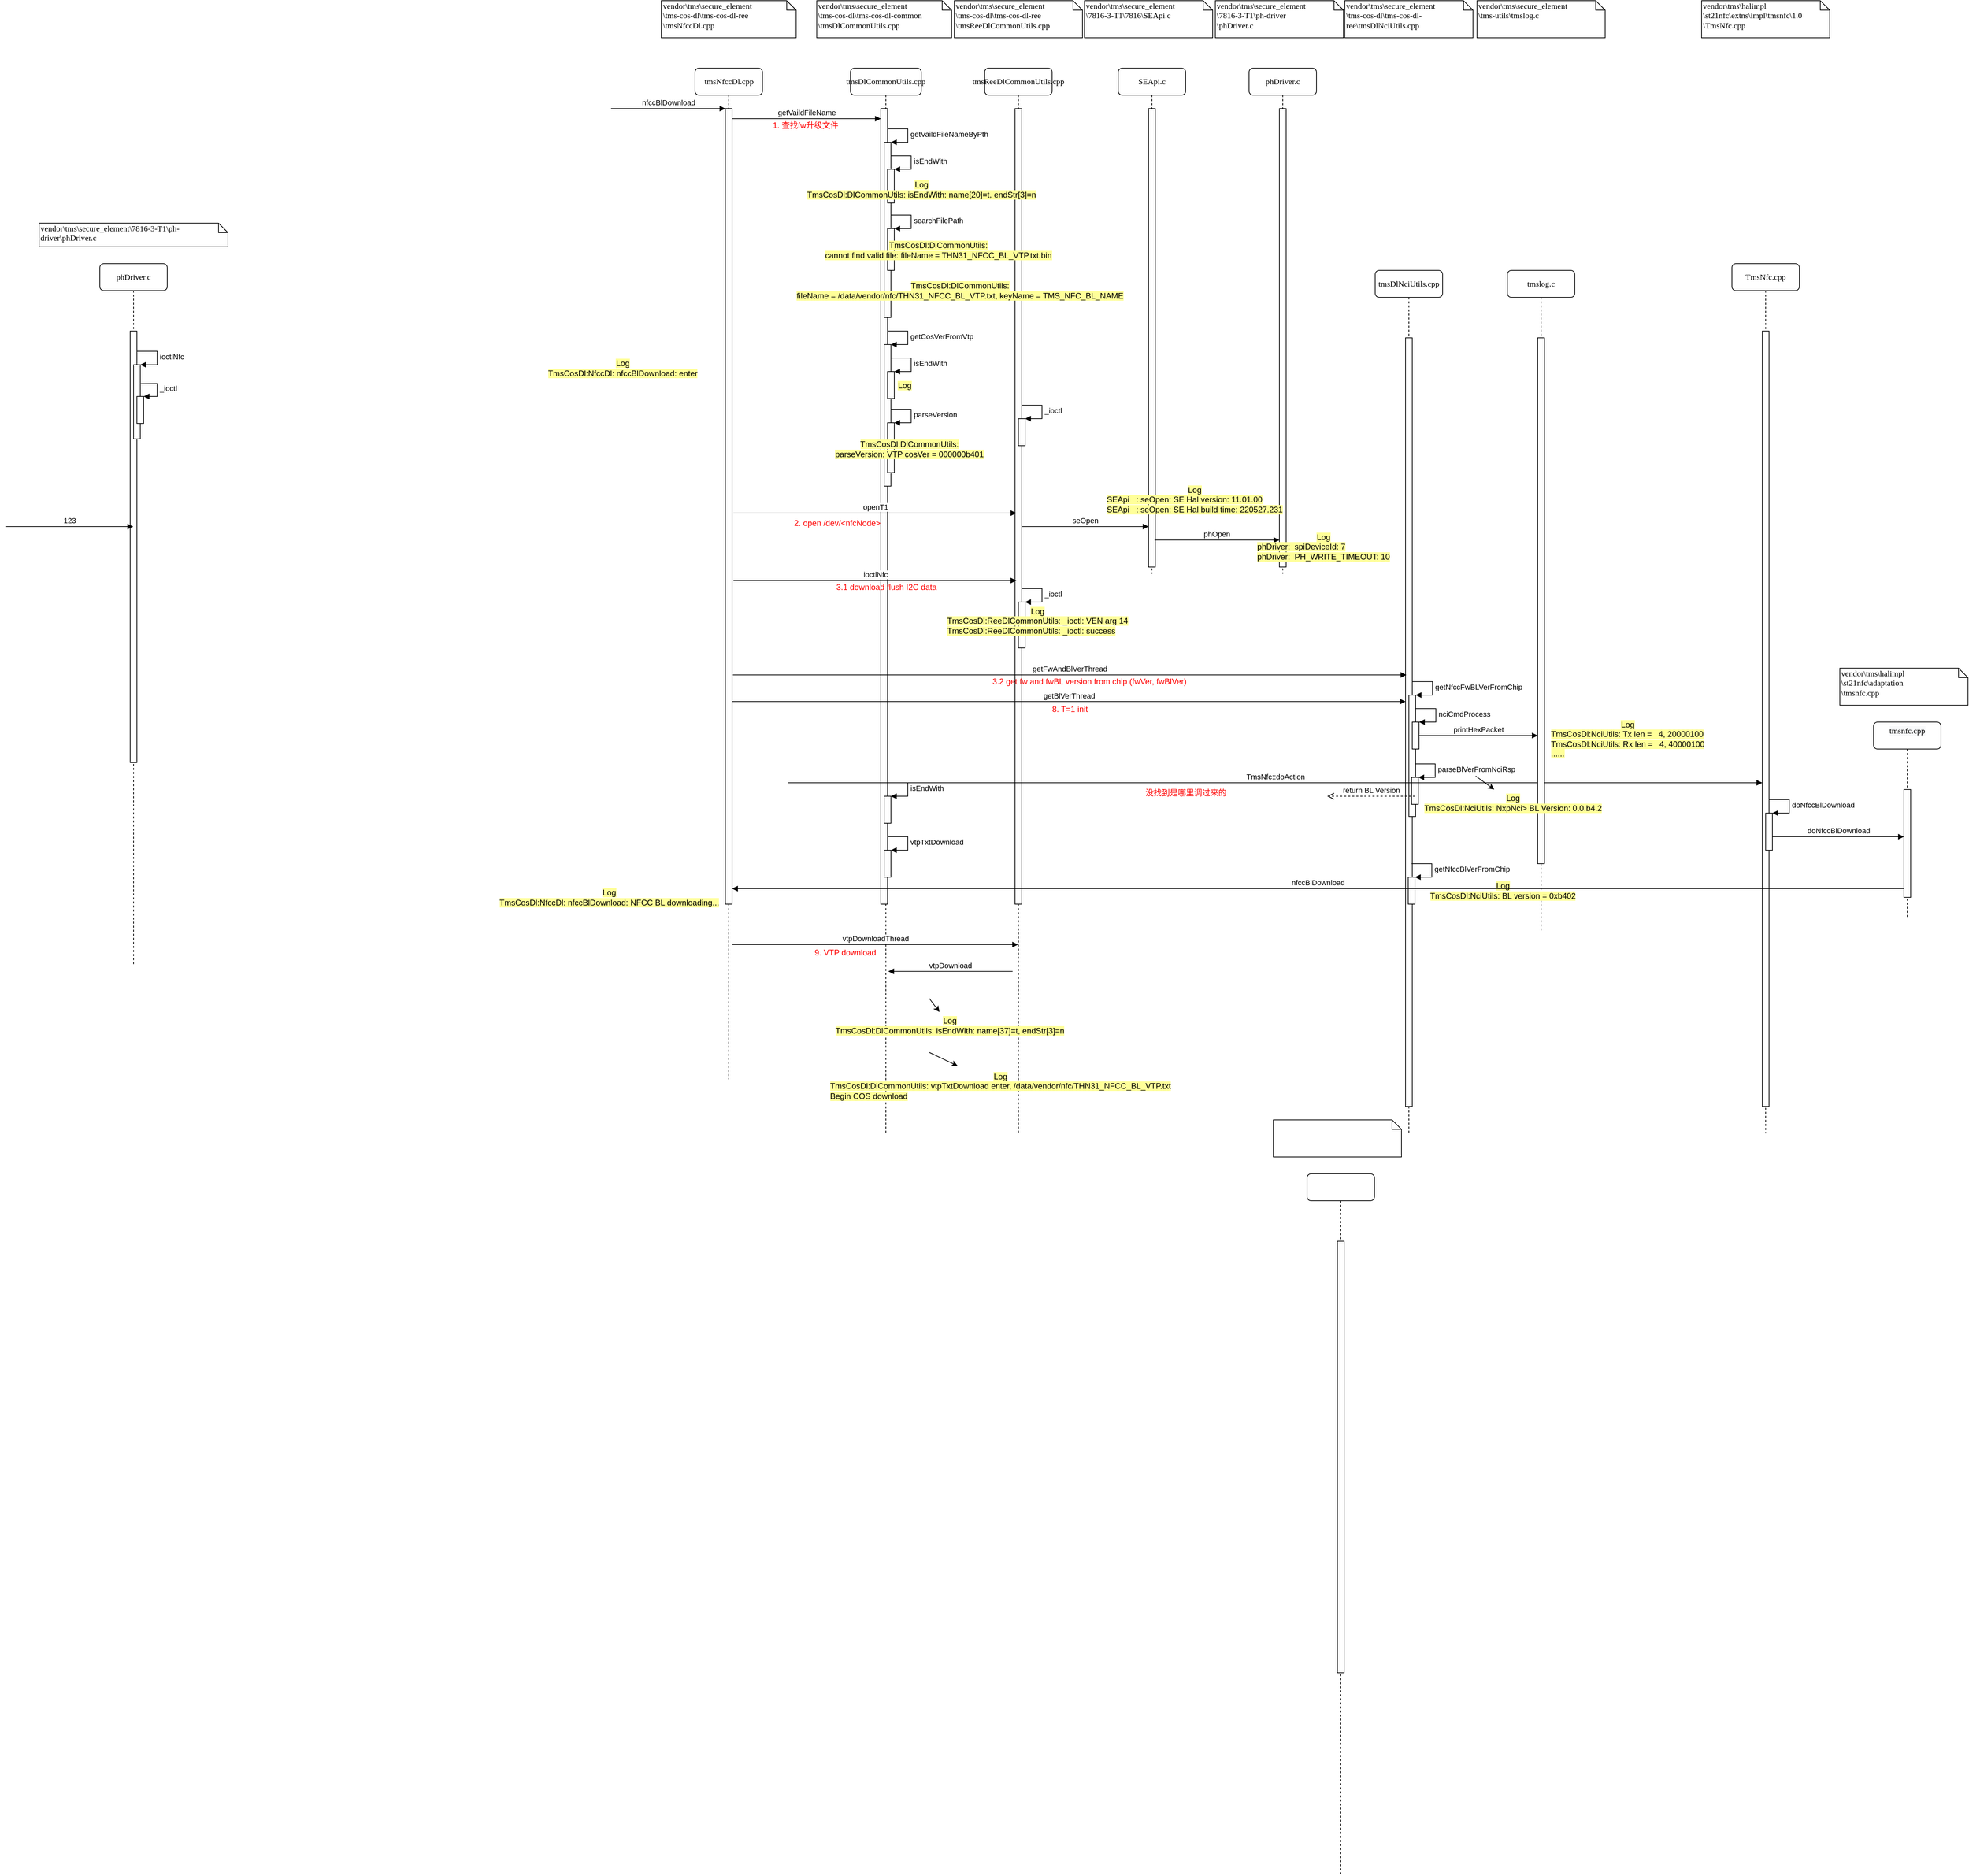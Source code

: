 <mxfile version="20.0.4" type="github">
  <diagram name="Page-1" id="13e1069c-82ec-6db2-03f1-153e76fe0fe0">
    <mxGraphModel dx="3385" dy="1491" grid="1" gridSize="10" guides="1" tooltips="1" connect="1" arrows="1" fold="1" page="1" pageScale="1" pageWidth="1100" pageHeight="850" background="none" math="0" shadow="0">
      <root>
        <mxCell id="0" />
        <mxCell id="1" parent="0" />
        <mxCell id="6wgtEtR7sXNdbjSEoORC-1" value="tmsReeDlCommonUtils.cpp" style="shape=umlLifeline;perimeter=lifelinePerimeter;whiteSpace=wrap;html=1;container=1;collapsible=0;recursiveResize=0;outlineConnect=0;rounded=1;shadow=0;comic=0;labelBackgroundColor=none;strokeWidth=1;fontFamily=Verdana;fontSize=12;align=center;" parent="1" vertex="1">
          <mxGeometry x="-628" y="-500" width="100" height="1580" as="geometry" />
        </mxCell>
        <mxCell id="6wgtEtR7sXNdbjSEoORC-2" value="" style="html=1;points=[];perimeter=orthogonalPerimeter;rounded=0;shadow=0;comic=0;labelBackgroundColor=none;strokeWidth=1;fontFamily=Verdana;fontSize=12;align=center;" parent="6wgtEtR7sXNdbjSEoORC-1" vertex="1">
          <mxGeometry x="45" y="60" width="10" height="1180" as="geometry" />
        </mxCell>
        <mxCell id="6wgtEtR7sXNdbjSEoORC-88" value="" style="html=1;points=[];perimeter=orthogonalPerimeter;" parent="6wgtEtR7sXNdbjSEoORC-1" vertex="1">
          <mxGeometry x="50" y="520" width="10" height="40" as="geometry" />
        </mxCell>
        <mxCell id="6wgtEtR7sXNdbjSEoORC-89" value="_ioctl" style="edgeStyle=orthogonalEdgeStyle;html=1;align=left;spacingLeft=2;endArrow=block;rounded=0;entryX=1;entryY=0;" parent="6wgtEtR7sXNdbjSEoORC-1" target="6wgtEtR7sXNdbjSEoORC-88" edge="1">
          <mxGeometry relative="1" as="geometry">
            <mxPoint x="55" y="500" as="sourcePoint" />
            <Array as="points">
              <mxPoint x="85" y="500" />
            </Array>
          </mxGeometry>
        </mxCell>
        <mxCell id="9sHiLgnCU4G7EcTDu4WB-1" value="" style="html=1;points=[];perimeter=orthogonalPerimeter;" vertex="1" parent="6wgtEtR7sXNdbjSEoORC-1">
          <mxGeometry x="50" y="792" width="10" height="68" as="geometry" />
        </mxCell>
        <mxCell id="9sHiLgnCU4G7EcTDu4WB-2" value="_ioctl" style="edgeStyle=orthogonalEdgeStyle;html=1;align=left;spacingLeft=2;endArrow=block;rounded=0;entryX=1;entryY=0;" edge="1" target="9sHiLgnCU4G7EcTDu4WB-1" parent="6wgtEtR7sXNdbjSEoORC-1">
          <mxGeometry relative="1" as="geometry">
            <mxPoint x="55" y="772" as="sourcePoint" />
            <Array as="points">
              <mxPoint x="85" y="772" />
            </Array>
          </mxGeometry>
        </mxCell>
        <mxCell id="6wgtEtR7sXNdbjSEoORC-37" value="tmsDlCommonUtils.cpp" style="shape=umlLifeline;perimeter=lifelinePerimeter;whiteSpace=wrap;html=1;container=1;collapsible=0;recursiveResize=0;outlineConnect=0;rounded=1;shadow=0;comic=0;labelBackgroundColor=none;strokeWidth=1;fontFamily=Verdana;fontSize=12;align=center;" parent="1" vertex="1">
          <mxGeometry x="-827" y="-500" width="105" height="1580" as="geometry" />
        </mxCell>
        <mxCell id="6wgtEtR7sXNdbjSEoORC-38" value="" style="html=1;points=[];perimeter=orthogonalPerimeter;rounded=0;shadow=0;comic=0;labelBackgroundColor=none;strokeWidth=1;fontFamily=Verdana;fontSize=12;align=center;" parent="6wgtEtR7sXNdbjSEoORC-37" vertex="1">
          <mxGeometry x="45" y="60" width="10" height="1180" as="geometry" />
        </mxCell>
        <mxCell id="6wgtEtR7sXNdbjSEoORC-39" value="" style="html=1;points=[];perimeter=orthogonalPerimeter;" parent="6wgtEtR7sXNdbjSEoORC-37" vertex="1">
          <mxGeometry x="50" y="1080" width="10" height="40" as="geometry" />
        </mxCell>
        <mxCell id="6wgtEtR7sXNdbjSEoORC-40" value="isEndWith" style="edgeStyle=orthogonalEdgeStyle;html=1;align=left;spacingLeft=2;endArrow=block;rounded=0;entryX=1;entryY=0;" parent="6wgtEtR7sXNdbjSEoORC-37" target="6wgtEtR7sXNdbjSEoORC-39" edge="1">
          <mxGeometry relative="1" as="geometry">
            <mxPoint x="55" y="1060" as="sourcePoint" />
            <Array as="points">
              <mxPoint x="85" y="1060" />
            </Array>
          </mxGeometry>
        </mxCell>
        <mxCell id="6wgtEtR7sXNdbjSEoORC-41" value="" style="html=1;points=[];perimeter=orthogonalPerimeter;" parent="6wgtEtR7sXNdbjSEoORC-37" vertex="1">
          <mxGeometry x="50" y="1160" width="10" height="40" as="geometry" />
        </mxCell>
        <mxCell id="6wgtEtR7sXNdbjSEoORC-42" value="vtpTxtDownload" style="edgeStyle=orthogonalEdgeStyle;html=1;align=left;spacingLeft=2;endArrow=block;rounded=0;entryX=1;entryY=0;" parent="6wgtEtR7sXNdbjSEoORC-37" target="6wgtEtR7sXNdbjSEoORC-41" edge="1">
          <mxGeometry relative="1" as="geometry">
            <mxPoint x="55" y="1140" as="sourcePoint" />
            <Array as="points">
              <mxPoint x="85" y="1140" />
            </Array>
          </mxGeometry>
        </mxCell>
        <object label="getVaildFileName" id="6wgtEtR7sXNdbjSEoORC-49">
          <mxCell style="html=1;verticalAlign=bottom;endArrow=block;rounded=0;" parent="6wgtEtR7sXNdbjSEoORC-37" edge="1">
            <mxGeometry width="80" relative="1" as="geometry">
              <mxPoint x="-175.5" y="75" as="sourcePoint" />
              <mxPoint x="45" y="75" as="targetPoint" />
            </mxGeometry>
          </mxCell>
        </object>
        <mxCell id="-rd93zXeOg7RclRvKw8m-17" value="" style="html=1;points=[];perimeter=orthogonalPerimeter;labelBackgroundColor=#FFFF99;fontColor=#000000;" parent="6wgtEtR7sXNdbjSEoORC-37" vertex="1">
          <mxGeometry x="50" y="110" width="10" height="260" as="geometry" />
        </mxCell>
        <mxCell id="-rd93zXeOg7RclRvKw8m-18" value="getVaildFileNameByPth" style="edgeStyle=orthogonalEdgeStyle;html=1;align=left;spacingLeft=2;endArrow=block;rounded=0;entryX=1;entryY=0;fontColor=#000000;" parent="6wgtEtR7sXNdbjSEoORC-37" target="-rd93zXeOg7RclRvKw8m-17" edge="1">
          <mxGeometry relative="1" as="geometry">
            <mxPoint x="55" y="90" as="sourcePoint" />
            <Array as="points">
              <mxPoint x="85" y="90" />
            </Array>
          </mxGeometry>
        </mxCell>
        <mxCell id="-rd93zXeOg7RclRvKw8m-19" value="" style="html=1;points=[];perimeter=orthogonalPerimeter;labelBackgroundColor=#FFFF99;fontColor=#000000;" parent="6wgtEtR7sXNdbjSEoORC-37" vertex="1">
          <mxGeometry x="55" y="150" width="10" height="50" as="geometry" />
        </mxCell>
        <mxCell id="-rd93zXeOg7RclRvKw8m-20" value="isEndWith" style="edgeStyle=orthogonalEdgeStyle;html=1;align=left;spacingLeft=2;endArrow=block;rounded=0;entryX=1;entryY=0;fontColor=#000000;" parent="6wgtEtR7sXNdbjSEoORC-37" target="-rd93zXeOg7RclRvKw8m-19" edge="1">
          <mxGeometry relative="1" as="geometry">
            <mxPoint x="60" y="130" as="sourcePoint" />
            <Array as="points">
              <mxPoint x="90" y="130" />
            </Array>
          </mxGeometry>
        </mxCell>
        <mxCell id="-rd93zXeOg7RclRvKw8m-23" value="" style="html=1;points=[];perimeter=orthogonalPerimeter;labelBackgroundColor=#FFFF99;fontColor=#000000;" parent="6wgtEtR7sXNdbjSEoORC-37" vertex="1">
          <mxGeometry x="55" y="238" width="10" height="62" as="geometry" />
        </mxCell>
        <mxCell id="-rd93zXeOg7RclRvKw8m-24" value="searchFilePath" style="edgeStyle=orthogonalEdgeStyle;html=1;align=left;spacingLeft=2;endArrow=block;rounded=0;entryX=1;entryY=0;fontColor=#000000;" parent="6wgtEtR7sXNdbjSEoORC-37" target="-rd93zXeOg7RclRvKw8m-23" edge="1">
          <mxGeometry relative="1" as="geometry">
            <mxPoint x="60" y="218" as="sourcePoint" />
            <Array as="points">
              <mxPoint x="90" y="218" />
            </Array>
          </mxGeometry>
        </mxCell>
        <mxCell id="-rd93zXeOg7RclRvKw8m-27" value="" style="html=1;points=[];perimeter=orthogonalPerimeter;labelBackgroundColor=#FFFF99;fontColor=#000000;" parent="6wgtEtR7sXNdbjSEoORC-37" vertex="1">
          <mxGeometry x="50" y="410" width="10" height="210" as="geometry" />
        </mxCell>
        <mxCell id="-rd93zXeOg7RclRvKw8m-28" value="getCosVerFromVtp" style="edgeStyle=orthogonalEdgeStyle;html=1;align=left;spacingLeft=2;endArrow=block;rounded=0;entryX=1;entryY=0;fontColor=#000000;" parent="6wgtEtR7sXNdbjSEoORC-37" target="-rd93zXeOg7RclRvKw8m-27" edge="1">
          <mxGeometry relative="1" as="geometry">
            <mxPoint x="55" y="390" as="sourcePoint" />
            <Array as="points">
              <mxPoint x="85" y="390" />
            </Array>
          </mxGeometry>
        </mxCell>
        <mxCell id="-rd93zXeOg7RclRvKw8m-30" value="" style="html=1;points=[];perimeter=orthogonalPerimeter;labelBackgroundColor=#FFFF99;fontColor=#000000;" parent="6wgtEtR7sXNdbjSEoORC-37" vertex="1">
          <mxGeometry x="55" y="450" width="10" height="40" as="geometry" />
        </mxCell>
        <mxCell id="-rd93zXeOg7RclRvKw8m-31" value="isEndWith" style="edgeStyle=orthogonalEdgeStyle;html=1;align=left;spacingLeft=2;endArrow=block;rounded=0;entryX=1;entryY=0;fontColor=#000000;" parent="6wgtEtR7sXNdbjSEoORC-37" target="-rd93zXeOg7RclRvKw8m-30" edge="1">
          <mxGeometry relative="1" as="geometry">
            <mxPoint x="60" y="430" as="sourcePoint" />
            <Array as="points">
              <mxPoint x="90" y="430" />
            </Array>
          </mxGeometry>
        </mxCell>
        <mxCell id="-rd93zXeOg7RclRvKw8m-32" value="" style="html=1;points=[];perimeter=orthogonalPerimeter;labelBackgroundColor=#FFFF99;fontColor=#000000;" parent="6wgtEtR7sXNdbjSEoORC-37" vertex="1">
          <mxGeometry x="55" y="526" width="10" height="74" as="geometry" />
        </mxCell>
        <mxCell id="-rd93zXeOg7RclRvKw8m-33" value="parseVersion" style="edgeStyle=orthogonalEdgeStyle;html=1;align=left;spacingLeft=2;endArrow=block;rounded=0;entryX=1;entryY=0;fontColor=#000000;" parent="6wgtEtR7sXNdbjSEoORC-37" target="-rd93zXeOg7RclRvKw8m-32" edge="1">
          <mxGeometry relative="1" as="geometry">
            <mxPoint x="60" y="506" as="sourcePoint" />
            <Array as="points">
              <mxPoint x="90" y="506" />
            </Array>
          </mxGeometry>
        </mxCell>
        <mxCell id="6wgtEtR7sXNdbjSEoORC-52" value="&lt;font color=&quot;#ff0000&quot;&gt;2. open /dev/&amp;lt;nfcNode&amp;gt;&lt;/font&gt;" style="text;html=1;resizable=0;autosize=1;align=center;verticalAlign=middle;points=[];fillColor=none;strokeColor=none;rounded=0;" parent="6wgtEtR7sXNdbjSEoORC-37" vertex="1">
          <mxGeometry x="-95" y="660" width="150" height="30" as="geometry" />
        </mxCell>
        <mxCell id="6wgtEtR7sXNdbjSEoORC-87" value="ioctlNfc" style="html=1;verticalAlign=bottom;endArrow=block;rounded=0;" parent="6wgtEtR7sXNdbjSEoORC-37" edge="1">
          <mxGeometry width="80" relative="1" as="geometry">
            <mxPoint x="-173.5" y="760" as="sourcePoint" />
            <mxPoint x="246" y="760" as="targetPoint" />
          </mxGeometry>
        </mxCell>
        <mxCell id="7baba1c4bc27f4b0-8" value="tmsDlNciUtils.cpp" style="shape=umlLifeline;perimeter=lifelinePerimeter;whiteSpace=wrap;html=1;container=1;collapsible=0;recursiveResize=0;outlineConnect=0;rounded=1;shadow=0;comic=0;labelBackgroundColor=none;strokeWidth=1;fontFamily=Verdana;fontSize=12;align=center;" parent="1" vertex="1">
          <mxGeometry x="-49" y="-200" width="100" height="1280" as="geometry" />
        </mxCell>
        <mxCell id="7baba1c4bc27f4b0-9" value="" style="html=1;points=[];perimeter=orthogonalPerimeter;rounded=0;shadow=0;comic=0;labelBackgroundColor=none;strokeWidth=1;fontFamily=Verdana;fontSize=12;align=center;" parent="7baba1c4bc27f4b0-8" vertex="1">
          <mxGeometry x="45" y="100" width="10" height="1140" as="geometry" />
        </mxCell>
        <mxCell id="6wgtEtR7sXNdbjSEoORC-92" value="" style="html=1;points=[];perimeter=orthogonalPerimeter;" parent="7baba1c4bc27f4b0-8" vertex="1">
          <mxGeometry x="50" y="630" width="10" height="180" as="geometry" />
        </mxCell>
        <mxCell id="6wgtEtR7sXNdbjSEoORC-93" value="getNfccFwBLVerFromChip" style="edgeStyle=orthogonalEdgeStyle;html=1;align=left;spacingLeft=2;endArrow=block;rounded=0;entryX=1;entryY=0;" parent="7baba1c4bc27f4b0-8" target="6wgtEtR7sXNdbjSEoORC-92" edge="1">
          <mxGeometry relative="1" as="geometry">
            <mxPoint x="55" y="610" as="sourcePoint" />
            <Array as="points">
              <mxPoint x="85" y="610" />
            </Array>
          </mxGeometry>
        </mxCell>
        <mxCell id="6wgtEtR7sXNdbjSEoORC-94" value="" style="html=1;points=[];perimeter=orthogonalPerimeter;" parent="7baba1c4bc27f4b0-8" vertex="1">
          <mxGeometry x="55" y="670" width="10" height="40" as="geometry" />
        </mxCell>
        <mxCell id="6wgtEtR7sXNdbjSEoORC-95" value="nciCmdProcess" style="edgeStyle=orthogonalEdgeStyle;html=1;align=left;spacingLeft=2;endArrow=block;rounded=0;entryX=1;entryY=0;" parent="7baba1c4bc27f4b0-8" target="6wgtEtR7sXNdbjSEoORC-94" edge="1">
          <mxGeometry relative="1" as="geometry">
            <mxPoint x="60" y="650" as="sourcePoint" />
            <Array as="points">
              <mxPoint x="90" y="650" />
            </Array>
          </mxGeometry>
        </mxCell>
        <mxCell id="6wgtEtR7sXNdbjSEoORC-98" value="" style="html=1;points=[];perimeter=orthogonalPerimeter;" parent="7baba1c4bc27f4b0-8" vertex="1">
          <mxGeometry x="54" y="752" width="10" height="40" as="geometry" />
        </mxCell>
        <mxCell id="6wgtEtR7sXNdbjSEoORC-99" value="parseBlVerFromNciRsp" style="edgeStyle=orthogonalEdgeStyle;html=1;align=left;spacingLeft=2;endArrow=block;rounded=0;entryX=1;entryY=0;" parent="7baba1c4bc27f4b0-8" source="6wgtEtR7sXNdbjSEoORC-92" target="6wgtEtR7sXNdbjSEoORC-98" edge="1">
          <mxGeometry relative="1" as="geometry">
            <mxPoint x="69" y="732" as="sourcePoint" />
            <Array as="points">
              <mxPoint x="89" y="732" />
              <mxPoint x="89" y="752" />
            </Array>
          </mxGeometry>
        </mxCell>
        <mxCell id="-rd93zXeOg7RclRvKw8m-5" value="" style="html=1;points=[];perimeter=orthogonalPerimeter;labelBackgroundColor=#FFFF99;fontColor=#000000;" parent="7baba1c4bc27f4b0-8" vertex="1">
          <mxGeometry x="49" y="900" width="10" height="40" as="geometry" />
        </mxCell>
        <mxCell id="-rd93zXeOg7RclRvKw8m-6" value="getNfccBlVerFromChip" style="edgeStyle=orthogonalEdgeStyle;html=1;align=left;spacingLeft=2;endArrow=block;rounded=0;entryX=1;entryY=0;fontColor=#000000;" parent="7baba1c4bc27f4b0-8" target="-rd93zXeOg7RclRvKw8m-5" edge="1">
          <mxGeometry relative="1" as="geometry">
            <mxPoint x="54" y="880" as="sourcePoint" />
            <Array as="points">
              <mxPoint x="84" y="880" />
            </Array>
          </mxGeometry>
        </mxCell>
        <mxCell id="7baba1c4bc27f4b0-2" value="TmsNfc.cpp" style="shape=umlLifeline;perimeter=lifelinePerimeter;whiteSpace=wrap;html=1;container=1;collapsible=0;recursiveResize=0;outlineConnect=0;rounded=1;shadow=0;comic=0;labelBackgroundColor=none;strokeWidth=1;fontFamily=Verdana;fontSize=12;align=center;" parent="1" vertex="1">
          <mxGeometry x="480" y="-210" width="100" height="1290" as="geometry" />
        </mxCell>
        <mxCell id="7baba1c4bc27f4b0-10" value="" style="html=1;points=[];perimeter=orthogonalPerimeter;rounded=0;shadow=0;comic=0;labelBackgroundColor=none;strokeWidth=1;fontFamily=Verdana;fontSize=12;align=center;" parent="7baba1c4bc27f4b0-2" vertex="1">
          <mxGeometry x="45" y="100" width="10" height="1150" as="geometry" />
        </mxCell>
        <mxCell id="Ku6d6TWkNU5Iu4rAbxKe-25" value="" style="html=1;points=[];perimeter=orthogonalPerimeter;" parent="7baba1c4bc27f4b0-2" vertex="1">
          <mxGeometry x="50" y="815" width="10" height="55" as="geometry" />
        </mxCell>
        <mxCell id="Ku6d6TWkNU5Iu4rAbxKe-26" value="doNfccBlDownload" style="edgeStyle=orthogonalEdgeStyle;html=1;align=left;spacingLeft=2;endArrow=block;rounded=0;entryX=1;entryY=0;" parent="7baba1c4bc27f4b0-2" target="Ku6d6TWkNU5Iu4rAbxKe-25" edge="1">
          <mxGeometry relative="1" as="geometry">
            <mxPoint x="55" y="795" as="sourcePoint" />
            <Array as="points">
              <mxPoint x="85" y="795" />
            </Array>
          </mxGeometry>
        </mxCell>
        <mxCell id="Ku6d6TWkNU5Iu4rAbxKe-24" value="&lt;div style=&quot;text-align: left;&quot;&gt;&lt;span style=&quot;font-size: 11px;&quot;&gt;TmsNfc::doAction&lt;/span&gt;&lt;/div&gt;" style="html=1;verticalAlign=bottom;endArrow=block;rounded=0;" parent="7baba1c4bc27f4b0-2" edge="1">
          <mxGeometry width="80" relative="1" as="geometry">
            <mxPoint x="-1400" y="770" as="sourcePoint" />
            <mxPoint x="45" y="770" as="targetPoint" />
          </mxGeometry>
        </mxCell>
        <mxCell id="-rd93zXeOg7RclRvKw8m-12" value="&lt;font color=&quot;#000000&quot;&gt;doNfccBlDownload&lt;/font&gt;" style="html=1;verticalAlign=bottom;endArrow=block;rounded=0;fontColor=#FF0000;" parent="7baba1c4bc27f4b0-2" target="-rd93zXeOg7RclRvKw8m-11" edge="1">
          <mxGeometry width="80" relative="1" as="geometry">
            <mxPoint x="60" y="850" as="sourcePoint" />
            <mxPoint x="140" y="850" as="targetPoint" />
          </mxGeometry>
        </mxCell>
        <mxCell id="Ku6d6TWkNU5Iu4rAbxKe-1" value="tmsNfccDl.cpp" style="shape=umlLifeline;perimeter=lifelinePerimeter;whiteSpace=wrap;html=1;container=1;collapsible=0;recursiveResize=0;outlineConnect=0;rounded=1;shadow=0;comic=0;labelBackgroundColor=none;strokeWidth=1;fontFamily=Verdana;fontSize=12;align=center;" parent="1" vertex="1">
          <mxGeometry x="-1057.5" y="-500" width="100" height="1500" as="geometry" />
        </mxCell>
        <mxCell id="Ku6d6TWkNU5Iu4rAbxKe-2" value="" style="html=1;points=[];perimeter=orthogonalPerimeter;rounded=0;shadow=0;comic=0;labelBackgroundColor=none;strokeWidth=1;fontFamily=Verdana;fontSize=12;align=center;" parent="Ku6d6TWkNU5Iu4rAbxKe-1" vertex="1">
          <mxGeometry x="45" y="60" width="10" height="1180" as="geometry" />
        </mxCell>
        <mxCell id="6wgtEtR7sXNdbjSEoORC-17" value="tmslog.c" style="shape=umlLifeline;perimeter=lifelinePerimeter;whiteSpace=wrap;html=1;container=1;collapsible=0;recursiveResize=0;outlineConnect=0;rounded=1;shadow=0;comic=0;labelBackgroundColor=none;strokeWidth=1;fontFamily=Verdana;fontSize=12;align=center;" parent="1" vertex="1">
          <mxGeometry x="147" y="-200" width="100" height="980" as="geometry" />
        </mxCell>
        <mxCell id="6wgtEtR7sXNdbjSEoORC-18" value="" style="html=1;points=[];perimeter=orthogonalPerimeter;rounded=0;shadow=0;comic=0;labelBackgroundColor=none;strokeWidth=1;fontFamily=Verdana;fontSize=12;align=center;" parent="6wgtEtR7sXNdbjSEoORC-17" vertex="1">
          <mxGeometry x="45" y="100" width="10" height="780" as="geometry" />
        </mxCell>
        <mxCell id="6wgtEtR7sXNdbjSEoORC-83" value="&lt;span style=&quot;text-align: left;&quot;&gt;phDriver.c&lt;/span&gt;" style="shape=umlLifeline;perimeter=lifelinePerimeter;whiteSpace=wrap;html=1;container=1;collapsible=0;recursiveResize=0;outlineConnect=0;rounded=1;shadow=0;comic=0;labelBackgroundColor=none;strokeWidth=1;fontFamily=Verdana;fontSize=12;align=center;" parent="1" vertex="1">
          <mxGeometry x="-236" y="-500" width="100" height="750" as="geometry" />
        </mxCell>
        <mxCell id="6wgtEtR7sXNdbjSEoORC-84" value="" style="html=1;points=[];perimeter=orthogonalPerimeter;rounded=0;shadow=0;comic=0;labelBackgroundColor=none;strokeWidth=1;fontFamily=Verdana;fontSize=12;align=center;" parent="6wgtEtR7sXNdbjSEoORC-83" vertex="1">
          <mxGeometry x="45" y="60" width="10" height="680" as="geometry" />
        </mxCell>
        <mxCell id="6wgtEtR7sXNdbjSEoORC-60" value="&lt;span style=&quot;text-align: left;&quot;&gt;SEApi.c&lt;/span&gt;" style="shape=umlLifeline;perimeter=lifelinePerimeter;whiteSpace=wrap;html=1;container=1;collapsible=0;recursiveResize=0;outlineConnect=0;rounded=1;shadow=0;comic=0;labelBackgroundColor=none;strokeWidth=1;fontFamily=Verdana;fontSize=12;align=center;" parent="1" vertex="1">
          <mxGeometry x="-430" y="-500" width="100" height="750" as="geometry" />
        </mxCell>
        <mxCell id="6wgtEtR7sXNdbjSEoORC-61" value="" style="html=1;points=[];perimeter=orthogonalPerimeter;rounded=0;shadow=0;comic=0;labelBackgroundColor=none;strokeWidth=1;fontFamily=Verdana;fontSize=12;align=center;" parent="6wgtEtR7sXNdbjSEoORC-60" vertex="1">
          <mxGeometry x="45" y="60" width="10" height="680" as="geometry" />
        </mxCell>
        <mxCell id="Ku6d6TWkNU5Iu4rAbxKe-15" value="return BL Version" style="html=1;verticalAlign=bottom;endArrow=open;dashed=1;endSize=8;rounded=0;exitX=0.5;exitY=0.7;exitDx=0;exitDy=0;exitPerimeter=0;" parent="1" source="6wgtEtR7sXNdbjSEoORC-98" edge="1">
          <mxGeometry relative="1" as="geometry">
            <mxPoint x="10" y="580" as="sourcePoint" />
            <mxPoint x="-120" y="580" as="targetPoint" />
          </mxGeometry>
        </mxCell>
        <mxCell id="Ku6d6TWkNU5Iu4rAbxKe-17" value="&lt;span style=&quot;background-color: rgb(255, 255, 153);&quot;&gt;Log&lt;br&gt;&lt;/span&gt;&lt;div style=&quot;text-align: left;&quot;&gt;&lt;span style=&quot;background-color: rgb(255, 255, 153);&quot;&gt;TmsCosDl:NciUtils: NxpNci&amp;gt; BL Version: 0.0.b4.2&lt;/span&gt;&lt;/div&gt;" style="text;html=1;resizable=0;autosize=1;align=center;verticalAlign=middle;points=[];fillColor=none;strokeColor=none;rounded=0;" parent="1" vertex="1">
          <mxGeometry x="10" y="570" width="290" height="40" as="geometry" />
        </mxCell>
        <mxCell id="Ku6d6TWkNU5Iu4rAbxKe-18" value="" style="endArrow=classic;html=1;rounded=0;" parent="1" target="Ku6d6TWkNU5Iu4rAbxKe-17" edge="1">
          <mxGeometry width="50" height="50" relative="1" as="geometry">
            <mxPoint x="100" y="550" as="sourcePoint" />
            <mxPoint x="136.667" y="590" as="targetPoint" />
          </mxGeometry>
        </mxCell>
        <mxCell id="Ku6d6TWkNU5Iu4rAbxKe-22" value="&lt;span style=&quot;background-color: rgb(255, 255, 153);&quot;&gt;Log&lt;br&gt;TmsCosDl:NfccDl: nfccBlDownload: NFCC BL downloading...&lt;/span&gt;" style="text;html=1;resizable=0;autosize=1;align=center;verticalAlign=middle;points=[];fillColor=none;strokeColor=none;rounded=0;" parent="1" vertex="1">
          <mxGeometry x="-1360" y="710" width="350" height="40" as="geometry" />
        </mxCell>
        <mxCell id="6wgtEtR7sXNdbjSEoORC-4" value="vendor\tms\secure_element&lt;br&gt;\tms-cos-dl\tms-cos-dl-ree&lt;br&gt;\tmsReeDlCommonUtils.cpp" style="shape=note;whiteSpace=wrap;html=1;size=14;verticalAlign=top;align=left;spacingTop=-6;rounded=0;shadow=0;comic=0;labelBackgroundColor=none;strokeWidth=1;fontFamily=Verdana;fontSize=12" parent="1" vertex="1">
          <mxGeometry x="-673" y="-600" width="190" height="55" as="geometry" />
        </mxCell>
        <mxCell id="6wgtEtR7sXNdbjSEoORC-16" value="&lt;span style=&quot;background-color: rgb(255, 255, 153);&quot;&gt;Log&lt;br&gt;&lt;/span&gt;&lt;div style=&quot;text-align: left;&quot;&gt;&lt;span style=&quot;background-color: rgb(255, 255, 153);&quot;&gt;TmsCosDl:NciUtils: Tx len =&amp;nbsp; &amp;nbsp;4, 20000100&lt;/span&gt;&lt;/div&gt;&lt;div style=&quot;text-align: left;&quot;&gt;&lt;span style=&quot;background-color: rgb(255, 255, 153);&quot;&gt;TmsCosDl:NciUtils: Rx len =&amp;nbsp; &amp;nbsp;4, 40000100&lt;/span&gt;&lt;/div&gt;&lt;div style=&quot;text-align: left;&quot;&gt;&lt;span style=&quot;background-color: rgb(255, 255, 153);&quot;&gt;......&lt;/span&gt;&lt;/div&gt;" style="text;html=1;resizable=0;autosize=1;align=center;verticalAlign=middle;points=[];fillColor=none;strokeColor=none;rounded=0;" parent="1" vertex="1">
          <mxGeometry x="200" y="460" width="250" height="70" as="geometry" />
        </mxCell>
        <mxCell id="6wgtEtR7sXNdbjSEoORC-29" value="&lt;span style=&quot;text-align: left;&quot;&gt;phDriver.c&lt;/span&gt;" style="shape=umlLifeline;perimeter=lifelinePerimeter;whiteSpace=wrap;html=1;container=1;collapsible=0;recursiveResize=0;outlineConnect=0;rounded=1;shadow=0;comic=0;labelBackgroundColor=none;strokeWidth=1;fontFamily=Verdana;fontSize=12;align=center;" parent="1" vertex="1">
          <mxGeometry x="-1940" y="-210" width="100" height="1040" as="geometry" />
        </mxCell>
        <mxCell id="6wgtEtR7sXNdbjSEoORC-30" value="" style="html=1;points=[];perimeter=orthogonalPerimeter;rounded=0;shadow=0;comic=0;labelBackgroundColor=none;strokeWidth=1;fontFamily=Verdana;fontSize=12;align=center;" parent="6wgtEtR7sXNdbjSEoORC-29" vertex="1">
          <mxGeometry x="45" y="100" width="10" height="640" as="geometry" />
        </mxCell>
        <mxCell id="6wgtEtR7sXNdbjSEoORC-31" value="" style="html=1;points=[];perimeter=orthogonalPerimeter;" parent="6wgtEtR7sXNdbjSEoORC-29" vertex="1">
          <mxGeometry x="50" y="150" width="10" height="110" as="geometry" />
        </mxCell>
        <mxCell id="6wgtEtR7sXNdbjSEoORC-32" value="ioctlNfc" style="edgeStyle=orthogonalEdgeStyle;html=1;align=left;spacingLeft=2;endArrow=block;rounded=0;entryX=1;entryY=0;" parent="6wgtEtR7sXNdbjSEoORC-29" target="6wgtEtR7sXNdbjSEoORC-31" edge="1">
          <mxGeometry relative="1" as="geometry">
            <mxPoint x="55" y="130" as="sourcePoint" />
            <Array as="points">
              <mxPoint x="85" y="130" />
            </Array>
          </mxGeometry>
        </mxCell>
        <mxCell id="6wgtEtR7sXNdbjSEoORC-33" value="" style="html=1;points=[];perimeter=orthogonalPerimeter;" parent="6wgtEtR7sXNdbjSEoORC-29" vertex="1">
          <mxGeometry x="55" y="197" width="10" height="40" as="geometry" />
        </mxCell>
        <mxCell id="6wgtEtR7sXNdbjSEoORC-34" value="_ioctl" style="edgeStyle=orthogonalEdgeStyle;html=1;align=left;spacingLeft=2;endArrow=block;rounded=0;entryX=1;entryY=0;exitX=1.086;exitY=0.254;exitDx=0;exitDy=0;exitPerimeter=0;" parent="6wgtEtR7sXNdbjSEoORC-29" source="6wgtEtR7sXNdbjSEoORC-31" target="6wgtEtR7sXNdbjSEoORC-33" edge="1">
          <mxGeometry relative="1" as="geometry">
            <mxPoint x="55" y="177" as="sourcePoint" />
            <Array as="points">
              <mxPoint x="85" y="178" />
              <mxPoint x="85" y="197" />
            </Array>
          </mxGeometry>
        </mxCell>
        <mxCell id="6wgtEtR7sXNdbjSEoORC-35" value="vendor\tms\secure_element\7816-3-T1\ph-driver\phDriver.c" style="shape=note;whiteSpace=wrap;html=1;size=14;verticalAlign=top;align=left;spacingTop=-6;rounded=0;shadow=0;comic=0;labelBackgroundColor=none;strokeWidth=1;fontFamily=Verdana;fontSize=12" parent="1" vertex="1">
          <mxGeometry x="-2030" y="-270" width="280" height="35" as="geometry" />
        </mxCell>
        <mxCell id="6wgtEtR7sXNdbjSEoORC-36" value="123" style="html=1;verticalAlign=bottom;endArrow=block;rounded=0;" parent="1" target="6wgtEtR7sXNdbjSEoORC-29" edge="1">
          <mxGeometry width="80" relative="1" as="geometry">
            <mxPoint x="-2080" y="180" as="sourcePoint" />
            <mxPoint x="-1970.5" y="180" as="targetPoint" />
          </mxGeometry>
        </mxCell>
        <mxCell id="6wgtEtR7sXNdbjSEoORC-43" value="vendor\tms\secure_element&lt;br&gt;\tms-cos-dl\tms-cos-dl-common&lt;br&gt;\tmsDlCommonUtils.cpp" style="shape=note;whiteSpace=wrap;html=1;size=14;verticalAlign=top;align=left;spacingTop=-6;rounded=0;shadow=0;comic=0;labelBackgroundColor=none;strokeWidth=1;fontFamily=Verdana;fontSize=12" parent="1" vertex="1">
          <mxGeometry x="-877" y="-600" width="200" height="55" as="geometry" />
        </mxCell>
        <mxCell id="6wgtEtR7sXNdbjSEoORC-45" value="&lt;span style=&quot;background-color: rgb(255, 255, 153);&quot;&gt;Log&lt;br&gt;TmsCosDl:DlCommonUtils: isEndWith: name[37]=t, endStr[3]=n&lt;/span&gt;" style="text;html=1;resizable=0;autosize=1;align=center;verticalAlign=middle;points=[];fillColor=none;strokeColor=none;rounded=0;" parent="1" vertex="1">
          <mxGeometry x="-860" y="900" width="360" height="40" as="geometry" />
        </mxCell>
        <mxCell id="6wgtEtR7sXNdbjSEoORC-46" value="&lt;span style=&quot;background-color: rgb(255, 255, 153);&quot;&gt;Log&lt;br&gt;&lt;/span&gt;&lt;div style=&quot;text-align: left;&quot;&gt;&lt;span style=&quot;background-color: rgb(255, 255, 153);&quot;&gt;TmsCosDl:DlCommonUtils: vtpTxtDownload enter, /data/vendor/nfc/THN31_NFCC_BL_VTP.txt&lt;/span&gt;&lt;/div&gt;&lt;div style=&quot;text-align: left;&quot;&gt;&lt;span style=&quot;background-color: rgb(255, 255, 153);&quot;&gt;Begin COS download&lt;/span&gt;&lt;/div&gt;" style="text;html=1;resizable=0;autosize=1;align=center;verticalAlign=middle;points=[];fillColor=none;strokeColor=none;rounded=0;" parent="1" vertex="1">
          <mxGeometry x="-870" y="980" width="530" height="60" as="geometry" />
        </mxCell>
        <mxCell id="6wgtEtR7sXNdbjSEoORC-47" value="" style="endArrow=classic;html=1;rounded=0;" parent="1" target="6wgtEtR7sXNdbjSEoORC-45" edge="1">
          <mxGeometry width="50" height="50" relative="1" as="geometry">
            <mxPoint x="-710" y="880" as="sourcePoint" />
            <mxPoint x="-570" y="1270" as="targetPoint" />
          </mxGeometry>
        </mxCell>
        <mxCell id="6wgtEtR7sXNdbjSEoORC-48" value="" style="endArrow=classic;html=1;rounded=0;" parent="1" target="6wgtEtR7sXNdbjSEoORC-46" edge="1">
          <mxGeometry width="50" height="50" relative="1" as="geometry">
            <mxPoint x="-710" y="960" as="sourcePoint" />
            <mxPoint x="-576" y="1360" as="targetPoint" />
          </mxGeometry>
        </mxCell>
        <mxCell id="6wgtEtR7sXNdbjSEoORC-50" value="&lt;font color=&quot;#ff0000&quot;&gt;1.&amp;nbsp;查找fw升级文件&lt;/font&gt;" style="text;html=1;resizable=0;autosize=1;align=center;verticalAlign=middle;points=[];fillColor=none;strokeColor=none;rounded=0;" parent="1" vertex="1">
          <mxGeometry x="-954.5" y="-430" width="120" height="30" as="geometry" />
        </mxCell>
        <mxCell id="6wgtEtR7sXNdbjSEoORC-71" value="vendor\tms\secure_element&lt;br&gt;\7816-3-T1\7816\SEApi.c" style="shape=note;whiteSpace=wrap;html=1;size=14;verticalAlign=top;align=left;spacingTop=-6;rounded=0;shadow=0;comic=0;labelBackgroundColor=none;strokeWidth=1;fontFamily=Verdana;fontSize=12" parent="1" vertex="1">
          <mxGeometry x="-480" y="-600" width="190" height="55" as="geometry" />
        </mxCell>
        <mxCell id="6wgtEtR7sXNdbjSEoORC-72" value="vendor\tms\secure_element&lt;br&gt;\tms-cos-dl\tms-cos-dl-ree&lt;br&gt;\tmsNfccDl.cpp" style="shape=note;whiteSpace=wrap;html=1;size=14;verticalAlign=top;align=left;spacingTop=-6;rounded=0;shadow=0;comic=0;labelBackgroundColor=none;strokeWidth=1;fontFamily=Verdana;fontSize=12" parent="1" vertex="1">
          <mxGeometry x="-1107.5" y="-600" width="200" height="55" as="geometry" />
        </mxCell>
        <mxCell id="6wgtEtR7sXNdbjSEoORC-73" value="vendor\tms\secure_element&lt;br&gt;\tms-cos-dl\tms-cos-dl-ree\tmsDlNciUtils.cpp" style="shape=note;whiteSpace=wrap;html=1;size=14;verticalAlign=top;align=left;spacingTop=-6;rounded=0;shadow=0;comic=0;labelBackgroundColor=none;strokeWidth=1;fontFamily=Verdana;fontSize=12" parent="1" vertex="1">
          <mxGeometry x="-94" y="-600" width="190" height="55" as="geometry" />
        </mxCell>
        <mxCell id="6wgtEtR7sXNdbjSEoORC-74" value="vendor\tms\halimpl&lt;br&gt;\st21nfc\extns\impl\tmsnfc\1.0&lt;br&gt;\TmsNfc.cpp" style="shape=note;whiteSpace=wrap;html=1;size=14;verticalAlign=top;align=left;spacingTop=-6;rounded=0;shadow=0;comic=0;labelBackgroundColor=none;strokeWidth=1;fontFamily=Verdana;fontSize=12" parent="1" vertex="1">
          <mxGeometry x="435" y="-600" width="190" height="55" as="geometry" />
        </mxCell>
        <mxCell id="6wgtEtR7sXNdbjSEoORC-79" value="" style="shape=umlLifeline;perimeter=lifelinePerimeter;whiteSpace=wrap;html=1;container=1;collapsible=0;recursiveResize=0;outlineConnect=0;rounded=1;shadow=0;comic=0;labelBackgroundColor=none;strokeWidth=1;fontFamily=Verdana;fontSize=12;align=center;" parent="1" vertex="1">
          <mxGeometry x="-150" y="1140" width="100" height="1040" as="geometry" />
        </mxCell>
        <mxCell id="6wgtEtR7sXNdbjSEoORC-80" value="" style="html=1;points=[];perimeter=orthogonalPerimeter;rounded=0;shadow=0;comic=0;labelBackgroundColor=none;strokeWidth=1;fontFamily=Verdana;fontSize=12;align=center;" parent="6wgtEtR7sXNdbjSEoORC-79" vertex="1">
          <mxGeometry x="45" y="100" width="10" height="640" as="geometry" />
        </mxCell>
        <mxCell id="6wgtEtR7sXNdbjSEoORC-81" value="" style="shape=note;whiteSpace=wrap;html=1;size=14;verticalAlign=top;align=left;spacingTop=-6;rounded=0;shadow=0;comic=0;labelBackgroundColor=none;strokeWidth=1;fontFamily=Verdana;fontSize=12" parent="1" vertex="1">
          <mxGeometry x="-200" y="1060" width="190" height="55" as="geometry" />
        </mxCell>
        <mxCell id="6wgtEtR7sXNdbjSEoORC-82" value="vendor\tms\secure_element&lt;br&gt;\7816-3-T1\ph-driver&lt;br&gt;\phDriver.c" style="shape=note;whiteSpace=wrap;html=1;size=14;verticalAlign=top;align=left;spacingTop=-6;rounded=0;shadow=0;comic=0;labelBackgroundColor=none;strokeWidth=1;fontFamily=Verdana;fontSize=12" parent="1" vertex="1">
          <mxGeometry x="-286" y="-600" width="190" height="55" as="geometry" />
        </mxCell>
        <mxCell id="6wgtEtR7sXNdbjSEoORC-85" value="phOpen" style="html=1;verticalAlign=bottom;endArrow=block;rounded=0;exitX=0.892;exitY=0.157;exitDx=0;exitDy=0;exitPerimeter=0;" parent="1" edge="1">
          <mxGeometry width="80" relative="1" as="geometry">
            <mxPoint x="-376.08" y="200.0" as="sourcePoint" />
            <mxPoint x="-191" y="200.0" as="targetPoint" />
          </mxGeometry>
        </mxCell>
        <mxCell id="6wgtEtR7sXNdbjSEoORC-10" value="&lt;span style=&quot;background-color: rgb(255, 255, 153);&quot;&gt;Log&lt;br&gt;&lt;/span&gt;&lt;div style=&quot;text-align: left;&quot;&gt;&lt;span style=&quot;background-color: rgb(255, 255, 153);&quot;&gt;TmsCosDl:ReeDlCommonUtils: _ioctl: VEN arg 14&lt;/span&gt;&lt;/div&gt;&lt;div style=&quot;text-align: left;&quot;&gt;&lt;span style=&quot;background-color: rgb(255, 255, 153);&quot;&gt;TmsCosDl:ReeDlCommonUtils: _ioctl: success&lt;/span&gt;&lt;/div&gt;" style="text;html=1;resizable=0;autosize=1;align=center;verticalAlign=middle;points=[];fillColor=none;strokeColor=none;rounded=0;" parent="1" vertex="1">
          <mxGeometry x="-695" y="290" width="290" height="60" as="geometry" />
        </mxCell>
        <mxCell id="6wgtEtR7sXNdbjSEoORC-90" value="&lt;font color=&quot;#ff0000&quot;&gt;3.1 download flush I2C data&lt;/font&gt;" style="text;html=1;resizable=0;autosize=1;align=center;verticalAlign=middle;points=[];fillColor=none;strokeColor=none;rounded=0;" parent="1" vertex="1">
          <mxGeometry x="-859.5" y="255" width="170" height="30" as="geometry" />
        </mxCell>
        <mxCell id="6wgtEtR7sXNdbjSEoORC-75" value="seOpen" style="html=1;verticalAlign=bottom;endArrow=block;rounded=0;" parent="1" edge="1">
          <mxGeometry width="80" relative="1" as="geometry">
            <mxPoint x="-573" y="180" as="sourcePoint" />
            <mxPoint x="-385" y="180" as="targetPoint" />
          </mxGeometry>
        </mxCell>
        <mxCell id="6wgtEtR7sXNdbjSEoORC-91" value="&lt;font color=&quot;#ff0000&quot;&gt;3.2 get fw and fwBL version from chip (fwVer, fwBlVer)&lt;/font&gt;" style="text;html=1;resizable=0;autosize=1;align=center;verticalAlign=middle;points=[];fillColor=none;strokeColor=none;rounded=0;" parent="1" vertex="1">
          <mxGeometry x="-628" y="395" width="310" height="30" as="geometry" />
        </mxCell>
        <mxCell id="6wgtEtR7sXNdbjSEoORC-96" value="&lt;span style=&quot;text-align: left;&quot;&gt;printHexPacket&lt;/span&gt;" style="html=1;verticalAlign=bottom;endArrow=block;rounded=0;" parent="1" source="6wgtEtR7sXNdbjSEoORC-94" edge="1">
          <mxGeometry width="80" relative="1" as="geometry">
            <mxPoint x="105" y="483.94" as="sourcePoint" />
            <mxPoint x="192" y="490" as="targetPoint" />
          </mxGeometry>
        </mxCell>
        <mxCell id="6wgtEtR7sXNdbjSEoORC-97" value="vendor\tms\secure_element&lt;br&gt;\tms-utils\tmslog.c" style="shape=note;whiteSpace=wrap;html=1;size=14;verticalAlign=top;align=left;spacingTop=-6;rounded=0;shadow=0;comic=0;labelBackgroundColor=none;strokeWidth=1;fontFamily=Verdana;fontSize=12" parent="1" vertex="1">
          <mxGeometry x="102" y="-600" width="190" height="55" as="geometry" />
        </mxCell>
        <mxCell id="6wgtEtR7sXNdbjSEoORC-86" value="&lt;span style=&quot;background-color: rgb(255, 255, 153);&quot;&gt;Log&lt;br&gt;&lt;/span&gt;&lt;div style=&quot;text-align: left;&quot;&gt;&lt;span style=&quot;background-color: rgb(255, 255, 153);&quot;&gt;phDriver:&amp;nbsp; spiDeviceId: 7&lt;/span&gt;&lt;/div&gt;&lt;div style=&quot;text-align: left;&quot;&gt;&lt;span style=&quot;background-color: rgb(255, 255, 153);&quot;&gt;phDriver:&amp;nbsp; PH_WRITE_TIMEOUT: 10&lt;/span&gt;&lt;/div&gt;" style="text;html=1;resizable=0;autosize=1;align=center;verticalAlign=middle;points=[];fillColor=none;strokeColor=none;rounded=0;" parent="1" vertex="1">
          <mxGeometry x="-236" y="180" width="220" height="60" as="geometry" />
        </mxCell>
        <mxCell id="6wgtEtR7sXNdbjSEoORC-101" value="&lt;font color=&quot;#ff0000&quot;&gt;9. VTP download&lt;/font&gt;" style="text;html=1;resizable=0;autosize=1;align=center;verticalAlign=middle;points=[];fillColor=none;strokeColor=none;rounded=0;" parent="1" vertex="1">
          <mxGeometry x="-890" y="797" width="110" height="30" as="geometry" />
        </mxCell>
        <mxCell id="6wgtEtR7sXNdbjSEoORC-102" value="vtpDownload" style="html=1;verticalAlign=bottom;endArrow=block;rounded=0;entryX=1.109;entryY=0.365;entryDx=0;entryDy=0;entryPerimeter=0;exitX=-0.357;exitY=0.673;exitDx=0;exitDy=0;exitPerimeter=0;" parent="1" edge="1">
          <mxGeometry width="80" relative="1" as="geometry">
            <mxPoint x="-586.57" y="839.72" as="sourcePoint" />
            <mxPoint x="-770.91" y="839.7" as="targetPoint" />
          </mxGeometry>
        </mxCell>
        <mxCell id="Ku6d6TWkNU5Iu4rAbxKe-6" value="&lt;span style=&quot;text-align: left;&quot;&gt;getFwAndBlVerThread&lt;/span&gt;" style="html=1;verticalAlign=bottom;endArrow=block;rounded=0;" parent="1" edge="1">
          <mxGeometry width="80" relative="1" as="geometry">
            <mxPoint x="-1001.25" y="400" as="sourcePoint" />
            <mxPoint x="-2.75" y="400" as="targetPoint" />
          </mxGeometry>
        </mxCell>
        <mxCell id="6wgtEtR7sXNdbjSEoORC-100" value="vtpDownloadThread" style="html=1;verticalAlign=bottom;endArrow=block;rounded=0;" parent="1" edge="1">
          <mxGeometry width="80" relative="1" as="geometry">
            <mxPoint x="-1002" y="800" as="sourcePoint" />
            <mxPoint x="-578.5" y="800" as="targetPoint" />
          </mxGeometry>
        </mxCell>
        <mxCell id="-rd93zXeOg7RclRvKw8m-1" value="getBlVerThread" style="html=1;verticalAlign=bottom;endArrow=block;rounded=0;fontColor=#000000;" parent="1" target="7baba1c4bc27f4b0-9" edge="1">
          <mxGeometry width="80" relative="1" as="geometry">
            <mxPoint x="-1003" y="439.52" as="sourcePoint" />
            <mxPoint x="-4.547e-13" y="439.52" as="targetPoint" />
          </mxGeometry>
        </mxCell>
        <mxCell id="-rd93zXeOg7RclRvKw8m-2" value="&lt;font color=&quot;#ff0000&quot;&gt;8. T=1 init&lt;/font&gt;" style="text;html=1;resizable=0;autosize=1;align=center;verticalAlign=middle;points=[];fillColor=none;strokeColor=none;rounded=0;" parent="1" vertex="1">
          <mxGeometry x="-542" y="436" width="80" height="30" as="geometry" />
        </mxCell>
        <mxCell id="-rd93zXeOg7RclRvKw8m-7" value="&lt;span style=&quot;background-color: rgb(255, 255, 153);&quot;&gt;Log&lt;br&gt;&lt;/span&gt;&lt;div style=&quot;text-align: left;&quot;&gt;&lt;span style=&quot;background-color: rgb(255, 255, 153);&quot;&gt;TmsCosDl:NciUtils: BL version = 0xb402&lt;/span&gt;&lt;br&gt;&lt;/div&gt;" style="text;html=1;resizable=0;autosize=1;align=center;verticalAlign=middle;points=[];fillColor=none;strokeColor=none;rounded=0;" parent="1" vertex="1">
          <mxGeometry x="20" y="700" width="240" height="40" as="geometry" />
        </mxCell>
        <mxCell id="-rd93zXeOg7RclRvKw8m-8" value="&lt;font color=&quot;#ff0000&quot;&gt;没找到是哪里调过来的&lt;/font&gt;" style="text;html=1;resizable=0;autosize=1;align=center;verticalAlign=middle;points=[];fillColor=none;strokeColor=none;rounded=0;" parent="1" vertex="1">
          <mxGeometry x="-400" y="560" width="140" height="30" as="geometry" />
        </mxCell>
        <mxCell id="-rd93zXeOg7RclRvKw8m-9" value="vendor\tms\halimpl&lt;br&gt;\st21nfc\adaptation&lt;br&gt;\tmsnfc.cpp" style="shape=note;whiteSpace=wrap;html=1;size=14;verticalAlign=top;align=left;spacingTop=-6;rounded=0;shadow=0;comic=0;labelBackgroundColor=none;strokeWidth=1;fontFamily=Verdana;fontSize=12" parent="1" vertex="1">
          <mxGeometry x="640" y="390" width="190" height="55" as="geometry" />
        </mxCell>
        <mxCell id="-rd93zXeOg7RclRvKw8m-10" value="&#xa;&lt;span style=&quot;color: rgb(0, 0, 0); font-family: Verdana; font-size: 12px; font-style: normal; font-variant-ligatures: normal; font-variant-caps: normal; font-weight: 400; letter-spacing: normal; orphans: 2; text-align: left; text-indent: 0px; text-transform: none; widows: 2; word-spacing: 0px; -webkit-text-stroke-width: 0px; background-color: rgb(248, 249, 250); text-decoration-style: initial; text-decoration-color: initial; float: none; display: inline !important;&quot;&gt;tmsnfc.cpp&lt;/span&gt;&#xa;&#xa;" style="shape=umlLifeline;perimeter=lifelinePerimeter;whiteSpace=wrap;html=1;container=1;collapsible=0;recursiveResize=0;outlineConnect=0;rounded=1;shadow=0;comic=0;labelBackgroundColor=none;strokeWidth=1;fontFamily=Verdana;fontSize=12;align=center;" parent="1" vertex="1">
          <mxGeometry x="690" y="470" width="100" height="290" as="geometry" />
        </mxCell>
        <mxCell id="-rd93zXeOg7RclRvKw8m-11" value="" style="html=1;points=[];perimeter=orthogonalPerimeter;rounded=0;shadow=0;comic=0;labelBackgroundColor=none;strokeWidth=1;fontFamily=Verdana;fontSize=12;align=center;" parent="-rd93zXeOg7RclRvKw8m-10" vertex="1">
          <mxGeometry x="45" y="100" width="10" height="160" as="geometry" />
        </mxCell>
        <mxCell id="-rd93zXeOg7RclRvKw8m-14" value="nfccBlDownload" style="html=1;verticalAlign=bottom;endArrow=block;rounded=0;fontColor=#000000;" parent="1" target="Ku6d6TWkNU5Iu4rAbxKe-2" edge="1">
          <mxGeometry width="80" relative="1" as="geometry">
            <mxPoint x="735" y="717" as="sourcePoint" />
            <mxPoint x="-1008.333" y="717" as="targetPoint" />
          </mxGeometry>
        </mxCell>
        <mxCell id="-rd93zXeOg7RclRvKw8m-15" value="&lt;span style=&quot;background-color: rgb(255, 255, 153);&quot;&gt;Log&lt;br&gt;&lt;/span&gt;&lt;div style=&quot;text-align: left;&quot;&gt;&lt;span style=&quot;background-color: rgb(255, 255, 153);&quot;&gt;TmsCosDl:NfccDl: nfccBlDownload: enter&lt;/span&gt;&lt;br&gt;&lt;/div&gt;" style="text;html=1;resizable=0;autosize=1;align=center;verticalAlign=middle;points=[];fillColor=none;strokeColor=none;rounded=0;" parent="1" vertex="1">
          <mxGeometry x="-1285" y="-75" width="240" height="40" as="geometry" />
        </mxCell>
        <mxCell id="-rd93zXeOg7RclRvKw8m-16" value="&lt;span style=&quot;background-color: rgb(255, 255, 153);&quot;&gt;Log&lt;br&gt;&lt;/span&gt;&lt;div style=&quot;text-align: left;&quot;&gt;&lt;span style=&quot;background-color: rgb(255, 255, 153);&quot;&gt;SEApi&amp;nbsp; &amp;nbsp;: seOpen: SE Hal version: 11.01.00&lt;br&gt;&lt;/span&gt;&lt;/div&gt;&lt;div style=&quot;text-align: left;&quot;&gt;&lt;span style=&quot;background-color: rgb(255, 255, 153);&quot;&gt;SEApi&amp;nbsp; &amp;nbsp;: seOpen: SE Hal build time: 220527.231&lt;/span&gt;&lt;br&gt;&lt;/div&gt;" style="text;html=1;resizable=0;autosize=1;align=center;verticalAlign=middle;points=[];fillColor=none;strokeColor=none;rounded=0;" parent="1" vertex="1">
          <mxGeometry x="-462" y="110" width="290" height="60" as="geometry" />
        </mxCell>
        <mxCell id="Ku6d6TWkNU5Iu4rAbxKe-9" value="nfccBlDownload" style="html=1;verticalAlign=bottom;endArrow=block;rounded=0;" parent="1" edge="1">
          <mxGeometry width="80" relative="1" as="geometry">
            <mxPoint x="-1182" y="-440" as="sourcePoint" />
            <mxPoint x="-1012.5" y="-440" as="targetPoint" />
          </mxGeometry>
        </mxCell>
        <mxCell id="-rd93zXeOg7RclRvKw8m-22" value="&lt;span style=&quot;background-color: rgb(255, 255, 153);&quot;&gt;Log&lt;br&gt;&lt;/span&gt;&lt;div style=&quot;text-align: left;&quot;&gt;&lt;span style=&quot;background-color: rgb(255, 255, 153);&quot;&gt;TmsCosDl:DlCommonUtils: isEndWith: name[20]=t, endStr[3]=n&lt;/span&gt;&lt;br&gt;&lt;/div&gt;" style="text;html=1;resizable=0;autosize=1;align=center;verticalAlign=middle;points=[];fillColor=none;strokeColor=none;rounded=0;" parent="1" vertex="1">
          <mxGeometry x="-902" y="-340" width="360" height="40" as="geometry" />
        </mxCell>
        <mxCell id="-rd93zXeOg7RclRvKw8m-25" value="&lt;span style=&quot;background-color: rgb(255, 255, 153);&quot;&gt;TmsCosDl:DlCommonUtils: &lt;br&gt;cannot find valid file: fileName = THN31_NFCC_BL_VTP.txt.bin&lt;/span&gt;" style="text;html=1;resizable=0;autosize=1;align=center;verticalAlign=middle;points=[];fillColor=none;strokeColor=none;rounded=0;" parent="1" vertex="1">
          <mxGeometry x="-877" y="-250" width="360" height="40" as="geometry" />
        </mxCell>
        <mxCell id="-rd93zXeOg7RclRvKw8m-26" value="&lt;span style=&quot;background-color: rgb(255, 255, 153);&quot;&gt;TmsCosDl:DlCommonUtils: &lt;br&gt;fileName = /data/vendor/nfc/THN31_NFCC_BL_VTP.txt, keyName = TMS_NFC_BL_NAME&lt;/span&gt;" style="text;html=1;resizable=0;autosize=1;align=center;verticalAlign=middle;points=[];fillColor=none;strokeColor=none;rounded=0;" parent="1" vertex="1">
          <mxGeometry x="-920" y="-190" width="510" height="40" as="geometry" />
        </mxCell>
        <mxCell id="-rd93zXeOg7RclRvKw8m-37" value="&lt;span style=&quot;background-color: rgb(255, 255, 153);&quot;&gt;TmsCosDl:DlCommonUtils: &lt;br&gt;parseVersion: VTP cosVer = 000000b401&lt;/span&gt;" style="text;html=1;resizable=0;autosize=1;align=center;verticalAlign=middle;points=[];fillColor=none;strokeColor=none;rounded=0;" parent="1" vertex="1">
          <mxGeometry x="-860" y="45" width="240" height="40" as="geometry" />
        </mxCell>
        <mxCell id="-rd93zXeOg7RclRvKw8m-34" value="&lt;span style=&quot;background-color: rgb(255, 255, 153);&quot;&gt;Log&lt;/span&gt;&lt;span style=&quot;background-color: rgb(255, 255, 153);&quot;&gt;&lt;br&gt;&lt;/span&gt;" style="text;html=1;resizable=0;autosize=1;align=center;verticalAlign=middle;points=[];fillColor=none;strokeColor=none;rounded=0;" parent="1" vertex="1">
          <mxGeometry x="-767" y="-44" width="40" height="30" as="geometry" />
        </mxCell>
        <mxCell id="6wgtEtR7sXNdbjSEoORC-51" value="openT1" style="html=1;verticalAlign=bottom;endArrow=block;rounded=0;" parent="1" edge="1">
          <mxGeometry width="80" relative="1" as="geometry">
            <mxPoint x="-1000.5" y="160.0" as="sourcePoint" />
            <mxPoint x="-581" y="160.0" as="targetPoint" />
          </mxGeometry>
        </mxCell>
      </root>
    </mxGraphModel>
  </diagram>
</mxfile>
